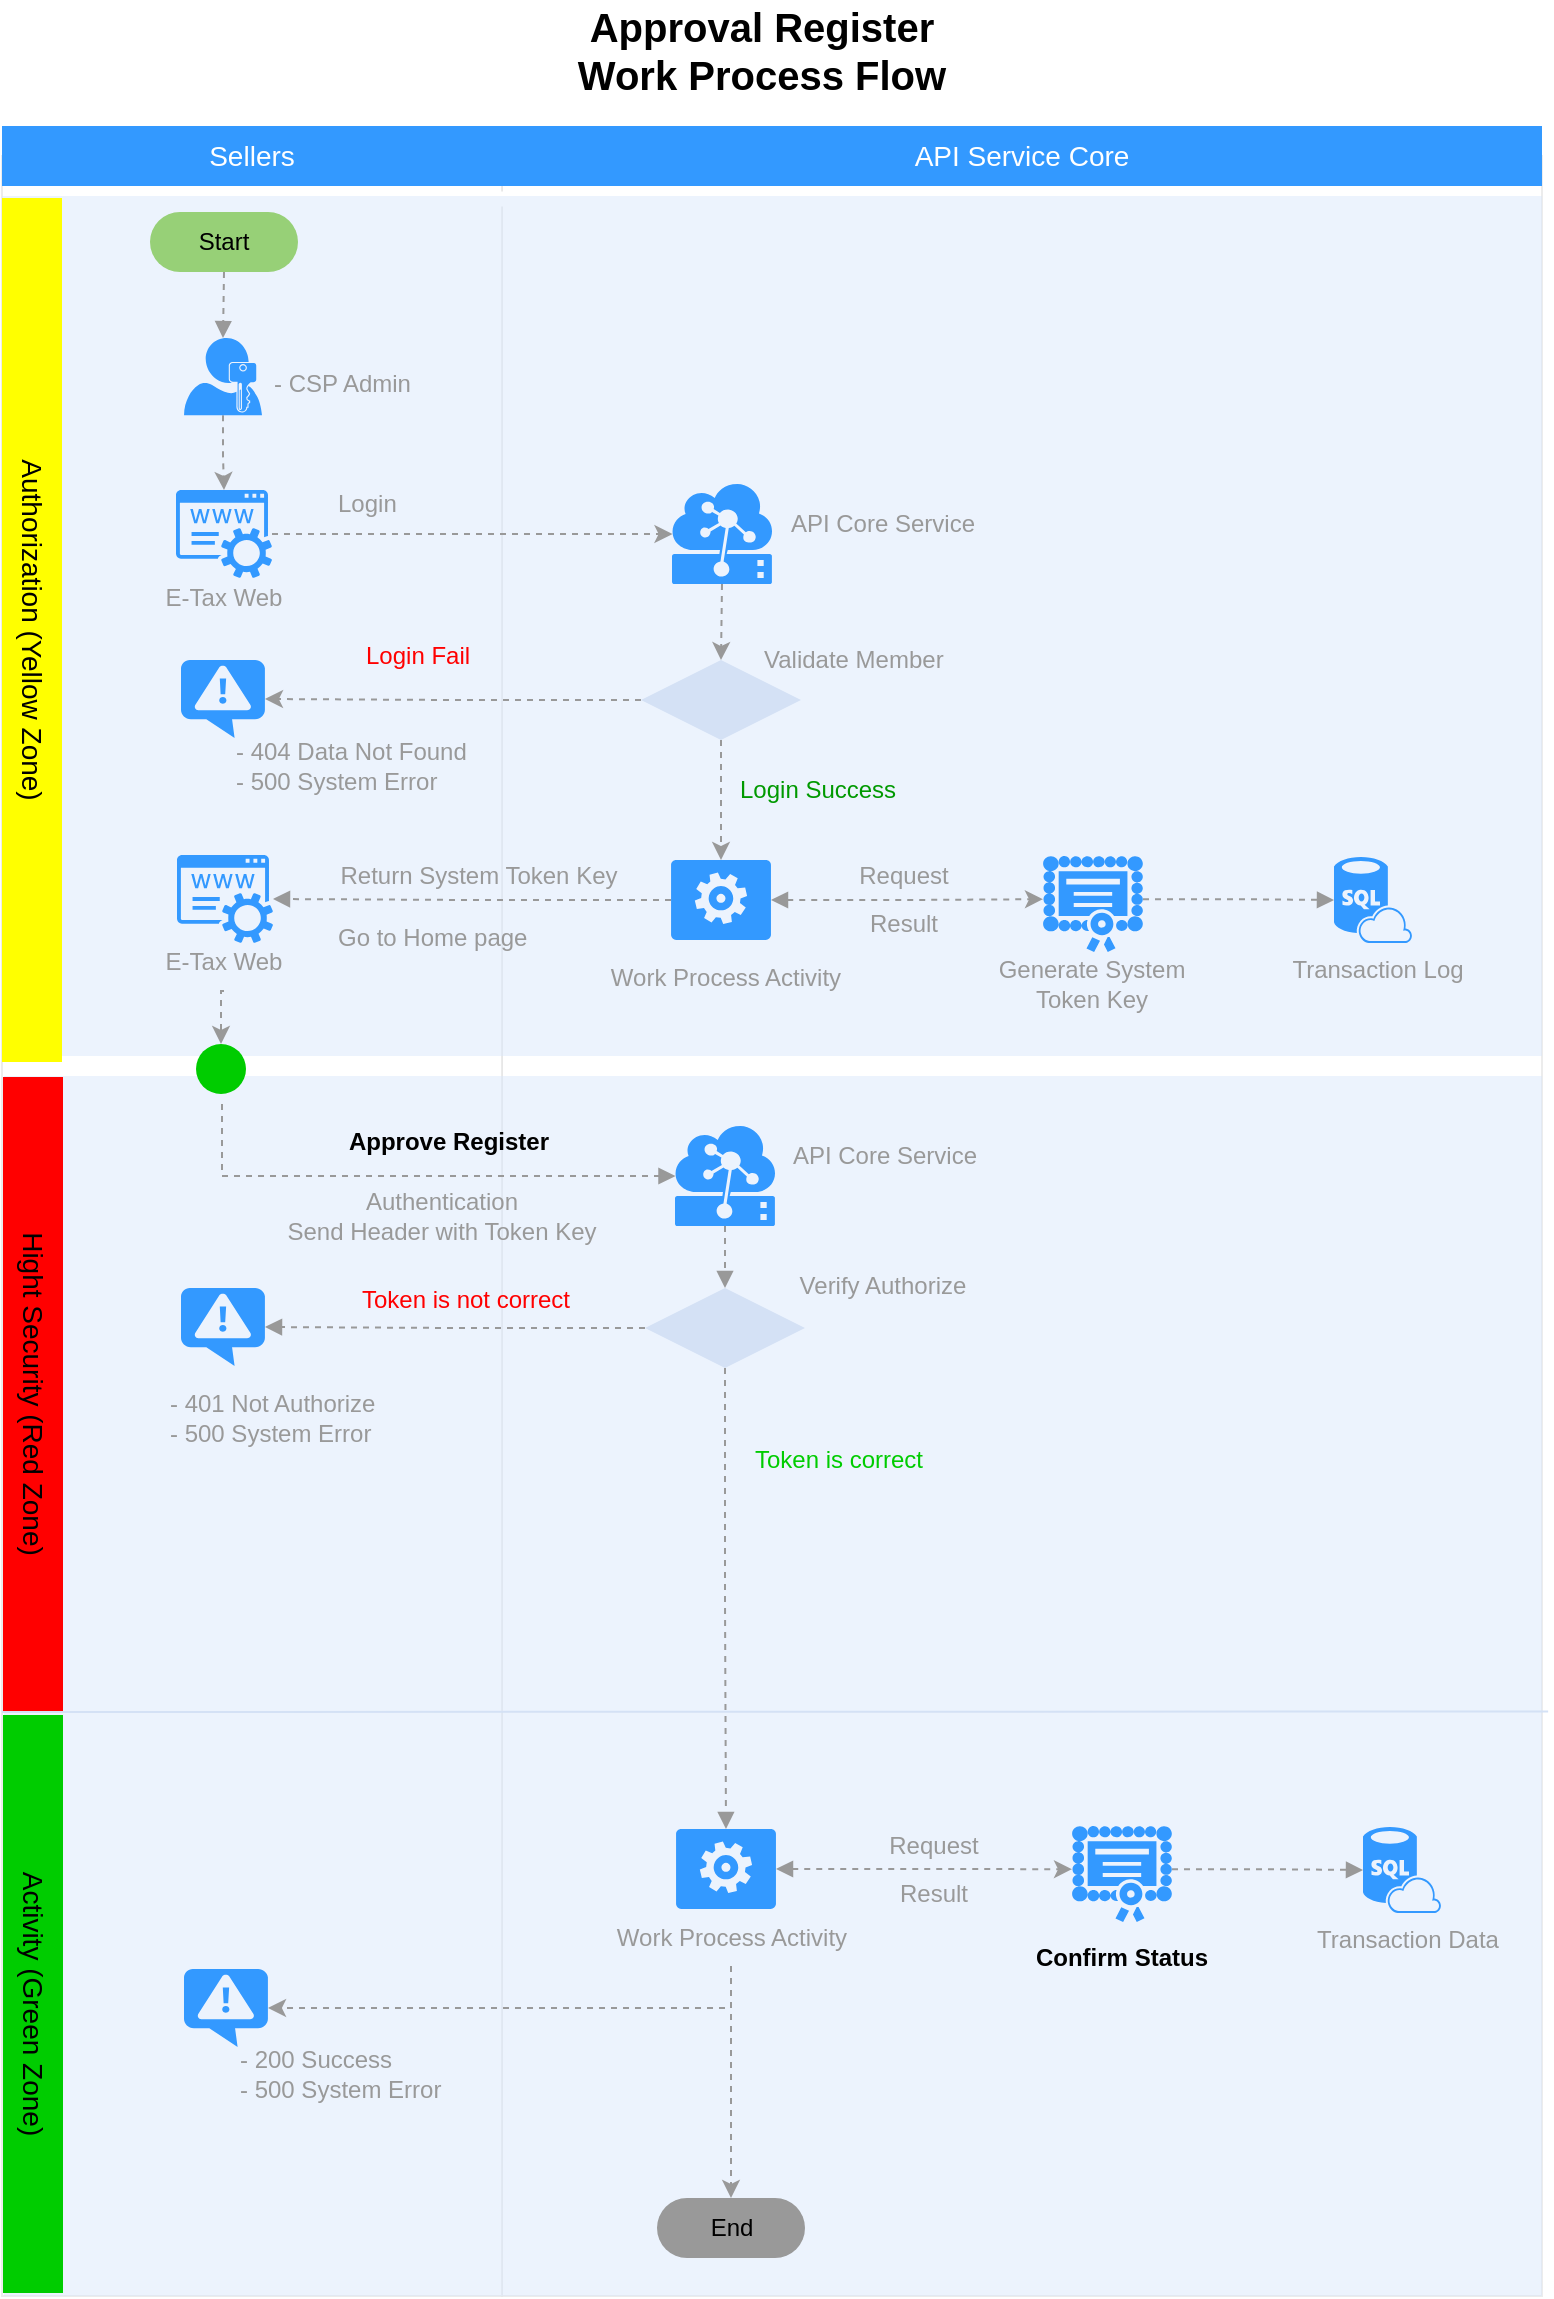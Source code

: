 <mxfile version="10.8.0" type="github"><diagram id="2GbdQti-NEPVruNqLVV-" name="Page-1"><mxGraphModel dx="825" dy="625" grid="1" gridSize="10" guides="1" tooltips="1" connect="1" arrows="1" fold="1" page="1" pageScale="1" pageWidth="827" pageHeight="1169" math="0" shadow="0"><root><mxCell id="0"/><mxCell id="1" parent="0"/><mxCell id="_SCP-fhVFvHD9aOAOrKE-1" value="" style="rounded=1;whiteSpace=wrap;html=1;strokeColor=#E6E6E6;strokeWidth=1;fillColor=#FFFFFF;fontFamily=Helvetica;fontSize=14;fontColor=#FFB366;opacity=75;verticalAlign=top;fontStyle=1;arcSize=0;" parent="1" vertex="1"><mxGeometry x="300" y="90" width="520" height="1070" as="geometry"/></mxCell><mxCell id="_SCP-fhVFvHD9aOAOrKE-2" value="" style="rounded=1;whiteSpace=wrap;html=1;strokeColor=#E6E6E6;strokeWidth=1;fillColor=#FFFFFF;fontFamily=Helvetica;fontSize=14;fontColor=#FFB366;opacity=75;verticalAlign=top;fontStyle=1;arcSize=0;" parent="1" vertex="1"><mxGeometry x="50" y="90" width="250" height="1070" as="geometry"/></mxCell><mxCell id="_SCP-fhVFvHD9aOAOrKE-3" value="" style="shape=mxgraph.arrows.two_way_arrow_horizontal;html=1;verticalLabelPosition=bottom;verticalAlign=top;strokeWidth=2;strokeColor=none;dashed=1;fillColor=#FFFFFF;fontFamily=Verdana;fontSize=12;fontColor=#00BEF2" parent="1" vertex="1"><mxGeometry x="265.5" y="104" width="67" height="15" as="geometry"/></mxCell><mxCell id="_SCP-fhVFvHD9aOAOrKE-4" value="" style="rounded=1;whiteSpace=wrap;html=1;strokeColor=none;strokeWidth=1;fillColor=#dae8fc;fontSize=12;align=center;arcSize=0;opacity=50;" parent="1" vertex="1"><mxGeometry x="51" y="870" width="769" height="290" as="geometry"/></mxCell><mxCell id="_SCP-fhVFvHD9aOAOrKE-5" value="" style="rounded=1;whiteSpace=wrap;html=1;strokeColor=none;strokeWidth=1;fillColor=#dae8fc;fontSize=12;align=center;arcSize=0;opacity=50;" parent="1" vertex="1"><mxGeometry x="51" y="550" width="769" height="320" as="geometry"/></mxCell><mxCell id="_SCP-fhVFvHD9aOAOrKE-6" value="" style="rounded=1;whiteSpace=wrap;html=1;strokeColor=none;strokeWidth=1;fillColor=#dae8fc;fontSize=12;align=center;arcSize=0;opacity=50;" parent="1" vertex="1"><mxGeometry x="50" y="110" width="770" height="430" as="geometry"/></mxCell><mxCell id="_SCP-fhVFvHD9aOAOrKE-7" value="Approval Register&lt;br&gt;Work Process Flow" style="text;html=1;strokeColor=none;fillColor=none;align=center;verticalAlign=middle;whiteSpace=wrap;rounded=0;fontStyle=1;fontSize=20;" parent="1" vertex="1"><mxGeometry x="275" y="12" width="310" height="50" as="geometry"/></mxCell><mxCell id="_SCP-fhVFvHD9aOAOrKE-8" style="edgeStyle=orthogonalEdgeStyle;rounded=0;orthogonalLoop=1;jettySize=auto;html=1;exitX=0.5;exitY=1;exitDx=0;exitDy=0;exitPerimeter=0;entryX=0.5;entryY=0;entryDx=0;entryDy=0;dashed=1;startArrow=none;startFill=0;endArrow=block;endFill=1;strokeColor=#999999;" parent="1" source="_SCP-fhVFvHD9aOAOrKE-9" target="_SCP-fhVFvHD9aOAOrKE-44" edge="1"><mxGeometry relative="1" as="geometry"/></mxCell><mxCell id="_SCP-fhVFvHD9aOAOrKE-9" value="" style="shadow=0;dashed=0;html=1;strokeColor=none;labelPosition=center;verticalLabelPosition=bottom;verticalAlign=top;align=center;shape=mxgraph.mscae.cloud.iot_edge;fillColor=#3399FF;pointerEvents=1;fontSize=12;fontColor=#999999;" parent="1" vertex="1"><mxGeometry x="386.5" y="575" width="50" height="50" as="geometry"/></mxCell><mxCell id="_SCP-fhVFvHD9aOAOrKE-10" value="" style="verticalLabelPosition=bottom;html=1;verticalAlign=top;align=center;strokeColor=none;fillColor=#3399FF;shape=mxgraph.azure.notification_topic;fontSize=12;fontColor=#999999;" parent="1" vertex="1"><mxGeometry x="139.5" y="656" width="42" height="39" as="geometry"/></mxCell><mxCell id="_SCP-fhVFvHD9aOAOrKE-11" value="- 401 Not Authorize&lt;br&gt;- 500 System Error&lt;br&gt;" style="text;html=1;strokeColor=none;fillColor=none;align=left;verticalAlign=middle;whiteSpace=wrap;rounded=0;fontSize=12;fontColor=#999999;" parent="1" vertex="1"><mxGeometry x="132" y="702" width="143" height="38" as="geometry"/></mxCell><mxCell id="_SCP-fhVFvHD9aOAOrKE-12" style="edgeStyle=orthogonalEdgeStyle;rounded=0;orthogonalLoop=1;jettySize=auto;html=1;fontSize=14;strokeColor=#999999;dashed=1;entryX=0.005;entryY=0.5;entryDx=0;entryDy=0;entryPerimeter=0;" parent="1" source="_SCP-fhVFvHD9aOAOrKE-61" target="_SCP-fhVFvHD9aOAOrKE-20" edge="1"><mxGeometry relative="1" as="geometry"><mxPoint x="531" y="306" as="targetPoint"/><mxPoint x="197" y="306" as="sourcePoint"/></mxGeometry></mxCell><mxCell id="_SCP-fhVFvHD9aOAOrKE-13" value="Login" style="text;html=1;strokeColor=none;fillColor=none;align=left;verticalAlign=middle;whiteSpace=wrap;rounded=0;fontSize=12;fontColor=#999999;" parent="1" vertex="1"><mxGeometry x="215.5" y="254" width="59" height="20" as="geometry"/></mxCell><mxCell id="_SCP-fhVFvHD9aOAOrKE-14" style="edgeStyle=orthogonalEdgeStyle;rounded=0;orthogonalLoop=1;jettySize=auto;html=1;exitX=0.5;exitY=1;exitDx=0;exitDy=0;dashed=1;strokeColor=#999999;exitPerimeter=0;" parent="1" source="_SCP-fhVFvHD9aOAOrKE-24" target="_SCP-fhVFvHD9aOAOrKE-61" edge="1"><mxGeometry relative="1" as="geometry"><mxPoint x="161" y="269" as="sourcePoint"/><mxPoint x="161" y="325" as="targetPoint"/></mxGeometry></mxCell><mxCell id="_SCP-fhVFvHD9aOAOrKE-15" value="" style="group" parent="1" vertex="1" connectable="0"><mxGeometry x="685" y="430.5" width="108" height="79" as="geometry"/></mxCell><mxCell id="_SCP-fhVFvHD9aOAOrKE-16" value="" style="group" parent="_SCP-fhVFvHD9aOAOrKE-15" vertex="1" connectable="0"><mxGeometry width="108" height="79" as="geometry"/></mxCell><mxCell id="_SCP-fhVFvHD9aOAOrKE-17" value="Transaction Log" style="text;html=1;strokeColor=none;fillColor=none;align=center;verticalAlign=middle;whiteSpace=wrap;rounded=0;fontSize=12;fontColor=#999999;" parent="_SCP-fhVFvHD9aOAOrKE-16" vertex="1"><mxGeometry x="-1" y="52" width="108" height="29" as="geometry"/></mxCell><mxCell id="_SCP-fhVFvHD9aOAOrKE-18" value="" style="verticalLabelPosition=bottom;html=1;verticalAlign=top;align=center;strokeColor=none;fillColor=#3399FF;shape=mxgraph.azure.sql_database_sql_azure;fontSize=12;fontColor=#999999;" parent="_SCP-fhVFvHD9aOAOrKE-16" vertex="1"><mxGeometry x="31" y="10" width="39" height="43" as="geometry"/></mxCell><mxCell id="_SCP-fhVFvHD9aOAOrKE-19" style="edgeStyle=orthogonalEdgeStyle;rounded=0;orthogonalLoop=1;jettySize=auto;html=1;exitX=0.5;exitY=1;exitDx=0;exitDy=0;exitPerimeter=0;entryX=0.5;entryY=0;entryDx=0;entryDy=0;dashed=1;strokeColor=#999999;" parent="1" source="_SCP-fhVFvHD9aOAOrKE-20" target="_SCP-fhVFvHD9aOAOrKE-65" edge="1"><mxGeometry relative="1" as="geometry"/></mxCell><mxCell id="_SCP-fhVFvHD9aOAOrKE-20" value="" style="shadow=0;dashed=0;html=1;strokeColor=none;labelPosition=center;verticalLabelPosition=bottom;verticalAlign=top;align=center;shape=mxgraph.mscae.cloud.iot_edge;fillColor=#3399FF;pointerEvents=1;fontSize=12;fontColor=#999999;" parent="1" vertex="1"><mxGeometry x="385" y="254" width="50" height="50" as="geometry"/></mxCell><mxCell id="_SCP-fhVFvHD9aOAOrKE-21" value="API Core Service" style="text;html=1;strokeColor=none;fillColor=none;align=center;verticalAlign=middle;whiteSpace=wrap;rounded=0;fontSize=12;fontColor=#999999;" parent="1" vertex="1"><mxGeometry x="440" y="259.5" width="101" height="29" as="geometry"/></mxCell><mxCell id="_SCP-fhVFvHD9aOAOrKE-22" value="" style="group" parent="1" vertex="1" connectable="0"><mxGeometry x="141" y="181" width="162.5" height="50" as="geometry"/></mxCell><mxCell id="_SCP-fhVFvHD9aOAOrKE-23" value="&lt;font color=&quot;#999999&quot; style=&quot;font-size: 12px&quot;&gt;- CSP Admin&lt;br&gt;&lt;br&gt;&lt;/font&gt;" style="text;html=1;strokeColor=none;fillColor=none;align=left;verticalAlign=middle;whiteSpace=wrap;rounded=0;fontSize=12;" parent="_SCP-fhVFvHD9aOAOrKE-22" vertex="1"><mxGeometry x="42.5" y="10" width="120" height="40" as="geometry"/></mxCell><mxCell id="_SCP-fhVFvHD9aOAOrKE-24" value="" style="pointerEvents=1;shadow=0;dashed=0;html=1;strokeColor=none;labelPosition=center;verticalLabelPosition=bottom;verticalAlign=top;align=center;shape=mxgraph.mscae.enterprise.user_permissions;fillColor=#3399FF;fontSize=14;" parent="_SCP-fhVFvHD9aOAOrKE-22" vertex="1"><mxGeometry width="39" height="38.678" as="geometry"/></mxCell><mxCell id="_SCP-fhVFvHD9aOAOrKE-25" value="" style="group" parent="1" vertex="1" connectable="0"><mxGeometry x="331.5" y="443" width="160" height="72" as="geometry"/></mxCell><mxCell id="_SCP-fhVFvHD9aOAOrKE-26" value="" style="verticalLabelPosition=bottom;html=1;verticalAlign=top;align=center;strokeColor=none;fillColor=#3399FF;shape=mxgraph.azure.worker_role;fontSize=12;fontColor=#999999;" parent="_SCP-fhVFvHD9aOAOrKE-25" vertex="1"><mxGeometry x="53" y="-1" width="50" height="40" as="geometry"/></mxCell><mxCell id="_SCP-fhVFvHD9aOAOrKE-27" value="Work Process Activity&lt;br&gt;" style="text;html=1;strokeColor=none;fillColor=none;align=center;verticalAlign=middle;whiteSpace=wrap;rounded=0;fontSize=12;fontColor=#999999;" parent="_SCP-fhVFvHD9aOAOrKE-25" vertex="1"><mxGeometry y="43" width="160" height="29" as="geometry"/></mxCell><mxCell id="_SCP-fhVFvHD9aOAOrKE-28" value="" style="group" parent="1" vertex="1" connectable="0"><mxGeometry x="537.5" y="434.5" width="114" height="81" as="geometry"/></mxCell><mxCell id="_SCP-fhVFvHD9aOAOrKE-29" value="" style="group" parent="_SCP-fhVFvHD9aOAOrKE-28" vertex="1" connectable="0"><mxGeometry width="114" height="81" as="geometry"/></mxCell><mxCell id="_SCP-fhVFvHD9aOAOrKE-30" value="Generate System Token Key&lt;br&gt;" style="text;html=1;strokeColor=none;fillColor=none;align=center;verticalAlign=middle;whiteSpace=wrap;rounded=0;fontSize=12;fontColor=#999999;" parent="_SCP-fhVFvHD9aOAOrKE-29" vertex="1"><mxGeometry y="54" width="114" height="30" as="geometry"/></mxCell><mxCell id="_SCP-fhVFvHD9aOAOrKE-31" value="" style="pointerEvents=1;shadow=0;dashed=0;html=1;strokeColor=none;labelPosition=center;verticalLabelPosition=bottom;verticalAlign=top;align=center;shape=mxgraph.mscae.intune.inventory_license;fillColor=#3399FF;fontSize=14;" parent="_SCP-fhVFvHD9aOAOrKE-28" vertex="1"><mxGeometry x="33" y="5.5" width="50" height="48" as="geometry"/></mxCell><mxCell id="_SCP-fhVFvHD9aOAOrKE-32" style="edgeStyle=orthogonalEdgeStyle;rounded=0;orthogonalLoop=1;jettySize=auto;html=1;exitX=1;exitY=0.5;exitDx=0;exitDy=0;exitPerimeter=0;entryX=0;entryY=0.45;entryDx=0;entryDy=0;entryPerimeter=0;dashed=1;strokeColor=#999999;startArrow=block;startFill=1;" parent="1" source="_SCP-fhVFvHD9aOAOrKE-26" target="_SCP-fhVFvHD9aOAOrKE-31" edge="1"><mxGeometry relative="1" as="geometry"/></mxCell><mxCell id="_SCP-fhVFvHD9aOAOrKE-33" value="Request" style="text;html=1;strokeColor=none;fillColor=none;align=center;verticalAlign=middle;whiteSpace=wrap;rounded=0;fontSize=12;fontColor=#999999;" parent="1" vertex="1"><mxGeometry x="471" y="440" width="60" height="20" as="geometry"/></mxCell><mxCell id="_SCP-fhVFvHD9aOAOrKE-34" value="Result" style="text;html=1;strokeColor=none;fillColor=none;align=center;verticalAlign=middle;whiteSpace=wrap;rounded=0;fontSize=12;fontColor=#999999;" parent="1" vertex="1"><mxGeometry x="471" y="464" width="60" height="20" as="geometry"/></mxCell><mxCell id="_SCP-fhVFvHD9aOAOrKE-35" style="edgeStyle=orthogonalEdgeStyle;rounded=0;orthogonalLoop=1;jettySize=auto;html=1;exitX=0;exitY=0.5;exitDx=0;exitDy=0;exitPerimeter=0;dashed=1;startArrow=none;startFill=0;strokeColor=#999999;endArrow=block;endFill=1;" parent="1" source="_SCP-fhVFvHD9aOAOrKE-26" target="_SCP-fhVFvHD9aOAOrKE-37" edge="1"><mxGeometry relative="1" as="geometry"><mxPoint x="181" y="462" as="targetPoint"/></mxGeometry></mxCell><mxCell id="_SCP-fhVFvHD9aOAOrKE-36" value="" style="group" parent="1" vertex="1" connectable="0"><mxGeometry x="106" y="440.5" width="110" height="74" as="geometry"/></mxCell><mxCell id="_SCP-fhVFvHD9aOAOrKE-37" value="" style="pointerEvents=1;shadow=0;dashed=0;html=1;strokeColor=none;fillColor=#3399FF;labelPosition=center;verticalLabelPosition=bottom;verticalAlign=top;outlineConnect=0;align=center;shape=mxgraph.office.services.registrar_service;" parent="_SCP-fhVFvHD9aOAOrKE-36" vertex="1"><mxGeometry x="31.5" y="-1" width="48" height="44" as="geometry"/></mxCell><mxCell id="_SCP-fhVFvHD9aOAOrKE-38" value="E-Tax Web" style="text;html=1;strokeColor=none;fillColor=none;align=center;verticalAlign=middle;whiteSpace=wrap;rounded=0;fontSize=12;fontColor=#999999;" parent="_SCP-fhVFvHD9aOAOrKE-36" vertex="1"><mxGeometry y="37" width="110" height="30" as="geometry"/></mxCell><mxCell id="_SCP-fhVFvHD9aOAOrKE-39" value="Return System Token Key&lt;br&gt;" style="text;html=1;strokeColor=none;fillColor=none;align=center;verticalAlign=middle;whiteSpace=wrap;rounded=0;fontSize=12;fontColor=#999999;" parent="1" vertex="1"><mxGeometry x="198" y="437.5" width="181" height="24" as="geometry"/></mxCell><mxCell id="_SCP-fhVFvHD9aOAOrKE-40" style="edgeStyle=orthogonalEdgeStyle;rounded=0;orthogonalLoop=1;jettySize=auto;html=1;exitX=0.5;exitY=1;exitDx=0;exitDy=0;entryX=0.005;entryY=0.5;entryDx=0;entryDy=0;dashed=1;startArrow=none;startFill=0;endArrow=block;endFill=1;strokeColor=#999999;entryPerimeter=0;" parent="1" target="_SCP-fhVFvHD9aOAOrKE-9" edge="1"><mxGeometry relative="1" as="geometry"><mxPoint x="378" y="602" as="targetPoint"/><mxPoint x="160" y="564" as="sourcePoint"/><Array as="points"><mxPoint x="160" y="600"/></Array></mxGeometry></mxCell><mxCell id="_SCP-fhVFvHD9aOAOrKE-41" style="edgeStyle=orthogonalEdgeStyle;rounded=0;orthogonalLoop=1;jettySize=auto;html=1;exitX=1;exitY=0.45;exitDx=0;exitDy=0;exitPerimeter=0;entryX=0;entryY=0.5;entryDx=0;entryDy=0;entryPerimeter=0;dashed=1;startArrow=none;startFill=0;endArrow=block;endFill=1;strokeColor=#999999;" parent="1" source="_SCP-fhVFvHD9aOAOrKE-31" target="_SCP-fhVFvHD9aOAOrKE-18" edge="1"><mxGeometry relative="1" as="geometry"/></mxCell><mxCell id="_SCP-fhVFvHD9aOAOrKE-42" style="edgeStyle=orthogonalEdgeStyle;rounded=0;orthogonalLoop=1;jettySize=auto;html=1;exitX=0.5;exitY=1;exitDx=0;exitDy=0;dashed=1;startArrow=none;startFill=0;endArrow=block;endFill=1;strokeColor=#999999;entryX=0.5;entryY=0;entryDx=0;entryDy=0;entryPerimeter=0;" parent="1" source="_SCP-fhVFvHD9aOAOrKE-44" target="_SCP-fhVFvHD9aOAOrKE-80" edge="1"><mxGeometry relative="1" as="geometry"><mxPoint x="412" y="734" as="targetPoint"/></mxGeometry></mxCell><mxCell id="_SCP-fhVFvHD9aOAOrKE-43" style="edgeStyle=orthogonalEdgeStyle;rounded=0;orthogonalLoop=1;jettySize=auto;html=1;exitX=0;exitY=0.5;exitDx=0;exitDy=0;entryX=1;entryY=0.5;entryDx=0;entryDy=0;entryPerimeter=0;dashed=1;startArrow=none;startFill=0;endArrow=block;endFill=1;strokeColor=#999999;" parent="1" source="_SCP-fhVFvHD9aOAOrKE-44" target="_SCP-fhVFvHD9aOAOrKE-10" edge="1"><mxGeometry relative="1" as="geometry"/></mxCell><mxCell id="_SCP-fhVFvHD9aOAOrKE-44" value="" style="rhombus;whiteSpace=wrap;html=1;strokeColor=none;strokeWidth=1;fillColor=#D4E1F5;fontSize=12;fontColor=#999999;align=left;" parent="1" vertex="1"><mxGeometry x="371.5" y="656" width="80" height="40" as="geometry"/></mxCell><mxCell id="_SCP-fhVFvHD9aOAOrKE-45" value="Approve Register&lt;br&gt;" style="text;html=1;strokeColor=none;fillColor=none;align=center;verticalAlign=middle;whiteSpace=wrap;rounded=0;fontSize=12;fontColor=#000000;fontStyle=1" parent="1" vertex="1"><mxGeometry x="167" y="566" width="213" height="34" as="geometry"/></mxCell><mxCell id="_SCP-fhVFvHD9aOAOrKE-46" value="API Core Service" style="text;html=1;strokeColor=none;fillColor=none;align=center;verticalAlign=middle;whiteSpace=wrap;rounded=0;fontSize=12;fontColor=#999999;" parent="1" vertex="1"><mxGeometry x="441" y="575.5" width="101" height="29" as="geometry"/></mxCell><mxCell id="_SCP-fhVFvHD9aOAOrKE-47" value="Token is correct" style="text;html=1;strokeColor=none;fillColor=none;align=center;verticalAlign=middle;whiteSpace=wrap;rounded=0;fontSize=12;fontColor=#00CC00;" parent="1" vertex="1"><mxGeometry x="418" y="727.5" width="101" height="29" as="geometry"/></mxCell><mxCell id="_SCP-fhVFvHD9aOAOrKE-48" value="Verify Authorize" style="text;html=1;strokeColor=none;fillColor=none;align=center;verticalAlign=middle;whiteSpace=wrap;rounded=0;fontSize=12;fontColor=#999999;" parent="1" vertex="1"><mxGeometry x="431" y="640" width="119" height="29" as="geometry"/></mxCell><mxCell id="_SCP-fhVFvHD9aOAOrKE-49" value="Token is not correct" style="text;html=1;strokeColor=none;fillColor=none;align=center;verticalAlign=middle;whiteSpace=wrap;rounded=0;fontSize=12;fontColor=#FF0000;" parent="1" vertex="1"><mxGeometry x="220" y="647" width="124" height="29" as="geometry"/></mxCell><mxCell id="_SCP-fhVFvHD9aOAOrKE-54" value="End" style="rounded=1;whiteSpace=wrap;html=1;fontColor=#000000;align=center;arcSize=50;labelBackgroundColor=none;fillColor=#999999;strokeColor=none;" parent="1" vertex="1"><mxGeometry x="377.5" y="1111" width="74" height="30" as="geometry"/></mxCell><mxCell id="_SCP-fhVFvHD9aOAOrKE-55" style="edgeStyle=orthogonalEdgeStyle;rounded=0;orthogonalLoop=1;jettySize=auto;html=1;exitX=0.5;exitY=1;exitDx=0;exitDy=0;entryX=0.5;entryY=0;entryDx=0;entryDy=0;entryPerimeter=0;dashed=1;startArrow=none;startFill=0;endArrow=block;endFill=1;strokeColor=#999999;fontColor=#000000;" parent="1" source="_SCP-fhVFvHD9aOAOrKE-56" target="_SCP-fhVFvHD9aOAOrKE-24" edge="1"><mxGeometry relative="1" as="geometry"/></mxCell><mxCell id="_SCP-fhVFvHD9aOAOrKE-56" value="Start" style="rounded=1;whiteSpace=wrap;html=1;fontColor=#000000;align=center;arcSize=50;labelBackgroundColor=none;fillColor=#97D077;strokeColor=none;" parent="1" vertex="1"><mxGeometry x="124" y="118" width="74" height="30" as="geometry"/></mxCell><mxCell id="_SCP-fhVFvHD9aOAOrKE-57" value="Login Success&lt;br&gt;" style="text;html=1;strokeColor=none;fillColor=none;align=left;verticalAlign=middle;whiteSpace=wrap;rounded=0;fontSize=12;fontColor=#009900;" parent="1" vertex="1"><mxGeometry x="417" y="390" width="102" height="34" as="geometry"/></mxCell><mxCell id="_SCP-fhVFvHD9aOAOrKE-59" value="Hight Security (Red Zone)" style="whiteSpace=wrap;html=1;dashed=1;strokeColor=none;strokeWidth=2;fillColor=#FF0000;fontFamily=Helvetica;fontSize=14;fontColor=#000000;fontStyle=0;rotation=90;" parent="1" vertex="1"><mxGeometry x="-93" y="694" width="317" height="30" as="geometry"/></mxCell><mxCell id="_SCP-fhVFvHD9aOAOrKE-60" value="" style="group" parent="1" vertex="1" connectable="0"><mxGeometry x="105.5" y="257" width="110" height="69" as="geometry"/></mxCell><mxCell id="_SCP-fhVFvHD9aOAOrKE-61" value="" style="pointerEvents=1;shadow=0;dashed=0;html=1;strokeColor=none;fillColor=#3399FF;labelPosition=center;verticalLabelPosition=bottom;verticalAlign=top;outlineConnect=0;align=center;shape=mxgraph.office.services.registrar_service;" parent="_SCP-fhVFvHD9aOAOrKE-60" vertex="1"><mxGeometry x="31.5" width="48" height="44" as="geometry"/></mxCell><mxCell id="_SCP-fhVFvHD9aOAOrKE-62" value="E-Tax Web" style="text;html=1;strokeColor=none;fillColor=none;align=center;verticalAlign=middle;whiteSpace=wrap;rounded=0;fontSize=12;fontColor=#999999;" parent="_SCP-fhVFvHD9aOAOrKE-60" vertex="1"><mxGeometry y="39" width="110" height="30" as="geometry"/></mxCell><mxCell id="_SCP-fhVFvHD9aOAOrKE-63" style="edgeStyle=orthogonalEdgeStyle;rounded=0;orthogonalLoop=1;jettySize=auto;html=1;exitX=0.5;exitY=1;exitDx=0;exitDy=0;entryX=0.5;entryY=0;entryDx=0;entryDy=0;entryPerimeter=0;dashed=1;strokeColor=#999999;fontColor=#00CC00;" parent="1" source="_SCP-fhVFvHD9aOAOrKE-65" target="_SCP-fhVFvHD9aOAOrKE-26" edge="1"><mxGeometry relative="1" as="geometry"/></mxCell><mxCell id="_SCP-fhVFvHD9aOAOrKE-64" style="edgeStyle=orthogonalEdgeStyle;rounded=0;orthogonalLoop=1;jettySize=auto;html=1;exitX=0;exitY=0.5;exitDx=0;exitDy=0;entryX=1;entryY=0.5;entryDx=0;entryDy=0;entryPerimeter=0;dashed=1;strokeColor=#999999;fontColor=#00CC00;" parent="1" source="_SCP-fhVFvHD9aOAOrKE-65" target="_SCP-fhVFvHD9aOAOrKE-66" edge="1"><mxGeometry relative="1" as="geometry"/></mxCell><mxCell id="_SCP-fhVFvHD9aOAOrKE-65" value="" style="rhombus;whiteSpace=wrap;html=1;strokeColor=none;strokeWidth=1;fillColor=#D4E1F5;fontSize=12;fontColor=#999999;align=left;" parent="1" vertex="1"><mxGeometry x="369.5" y="342" width="80" height="40" as="geometry"/></mxCell><mxCell id="_SCP-fhVFvHD9aOAOrKE-66" value="" style="verticalLabelPosition=bottom;html=1;verticalAlign=top;align=center;strokeColor=none;fillColor=#3399FF;shape=mxgraph.azure.notification_topic;fontSize=12;fontColor=#999999;" parent="1" vertex="1"><mxGeometry x="139.5" y="342" width="42" height="39" as="geometry"/></mxCell><mxCell id="_SCP-fhVFvHD9aOAOrKE-67" value="- 404 Data Not Found&lt;br&gt;- 500 System Error&lt;br&gt;" style="text;html=1;strokeColor=none;fillColor=none;align=left;verticalAlign=middle;whiteSpace=wrap;rounded=0;fontSize=12;fontColor=#999999;" parent="1" vertex="1"><mxGeometry x="165" y="377" width="143" height="35" as="geometry"/></mxCell><mxCell id="_SCP-fhVFvHD9aOAOrKE-68" value="Validate Member&lt;br&gt;" style="text;html=1;strokeColor=none;fillColor=none;align=left;verticalAlign=middle;whiteSpace=wrap;rounded=0;fontSize=12;fontColor=#999999;" parent="1" vertex="1"><mxGeometry x="429" y="325" width="102" height="34" as="geometry"/></mxCell><mxCell id="_SCP-fhVFvHD9aOAOrKE-69" value="" style="ellipse;whiteSpace=wrap;html=1;aspect=fixed;fillColor=#00CC00;fontColor=#000000;align=center;strokeColor=none;" parent="1" vertex="1"><mxGeometry x="147" y="534" width="25" height="25" as="geometry"/></mxCell><mxCell id="_SCP-fhVFvHD9aOAOrKE-70" style="edgeStyle=orthogonalEdgeStyle;rounded=0;orthogonalLoop=1;jettySize=auto;html=1;exitX=0.5;exitY=1;exitDx=0;exitDy=0;entryX=0.5;entryY=0;entryDx=0;entryDy=0;dashed=1;strokeColor=#999999;fontColor=#000000;" parent="1" source="_SCP-fhVFvHD9aOAOrKE-38" target="_SCP-fhVFvHD9aOAOrKE-69" edge="1"><mxGeometry relative="1" as="geometry"><mxPoint x="160" y="528" as="targetPoint"/></mxGeometry></mxCell><mxCell id="_SCP-fhVFvHD9aOAOrKE-71" value="Activity (Green Zone)" style="whiteSpace=wrap;html=1;dashed=1;strokeColor=none;strokeWidth=2;fillColor=#00CC00;fontFamily=Helvetica;fontSize=14;fontColor=#000000;fontStyle=0;rotation=90;" parent="1" vertex="1"><mxGeometry x="-79" y="999" width="289" height="30" as="geometry"/></mxCell><mxCell id="_SCP-fhVFvHD9aOAOrKE-72" value="Sellers" style="whiteSpace=wrap;html=1;dashed=1;strokeColor=none;strokeWidth=2;fillColor=#3399FF;fontFamily=Helvetica;fontSize=14;fontColor=#FFFFFF;fontStyle=0" parent="1" vertex="1"><mxGeometry x="50" y="75" width="250" height="30" as="geometry"/></mxCell><mxCell id="_SCP-fhVFvHD9aOAOrKE-73" value="API Service Core" style="whiteSpace=wrap;html=1;dashed=1;strokeColor=none;strokeWidth=2;fillColor=#3399FF;fontFamily=Helvetica;fontSize=14;fontColor=#FFFFFF;fontStyle=0" parent="1" vertex="1"><mxGeometry x="300" y="75" width="520" height="30" as="geometry"/></mxCell><mxCell id="_SCP-fhVFvHD9aOAOrKE-74" value="Authorization (Yellow Zone)" style="whiteSpace=wrap;html=1;dashed=1;strokeColor=none;strokeWidth=2;fillColor=#FFFF00;fontFamily=Helvetica;fontSize=14;fontColor=#000000;fontStyle=0;rotation=90;" parent="1" vertex="1"><mxGeometry x="-151" y="312" width="432" height="30" as="geometry"/></mxCell><mxCell id="_SCP-fhVFvHD9aOAOrKE-75" value="Login Fail&lt;br&gt;" style="text;html=1;strokeColor=none;fillColor=none;align=left;verticalAlign=middle;whiteSpace=wrap;rounded=0;fontSize=12;fontColor=#FF0000;" parent="1" vertex="1"><mxGeometry x="229.5" y="323" width="102" height="34" as="geometry"/></mxCell><mxCell id="_SCP-fhVFvHD9aOAOrKE-79" value="" style="group" parent="1" vertex="1" connectable="0"><mxGeometry x="334" y="926.5" width="160" height="72" as="geometry"/></mxCell><mxCell id="_SCP-fhVFvHD9aOAOrKE-80" value="" style="verticalLabelPosition=bottom;html=1;verticalAlign=top;align=center;strokeColor=none;fillColor=#3399FF;shape=mxgraph.azure.worker_role;fontSize=12;fontColor=#999999;" parent="_SCP-fhVFvHD9aOAOrKE-79" vertex="1"><mxGeometry x="53" width="50" height="40" as="geometry"/></mxCell><mxCell id="_SCP-fhVFvHD9aOAOrKE-81" value="" style="group" parent="1" vertex="1" connectable="0"><mxGeometry x="554.5" y="1054" width="108" height="79" as="geometry"/></mxCell><mxCell id="_SCP-fhVFvHD9aOAOrKE-83" style="edgeStyle=orthogonalEdgeStyle;rounded=0;orthogonalLoop=1;jettySize=auto;html=1;exitX=0.5;exitY=1;exitDx=0;exitDy=0;entryX=1;entryY=0.5;entryDx=0;entryDy=0;entryPerimeter=0;dashed=1;strokeColor=#999999;fontColor=#00CC00;" parent="1" source="_SCP-fhVFvHD9aOAOrKE-85" target="_SCP-fhVFvHD9aOAOrKE-94" edge="1"><mxGeometry relative="1" as="geometry"/></mxCell><mxCell id="_SCP-fhVFvHD9aOAOrKE-84" style="edgeStyle=orthogonalEdgeStyle;rounded=0;orthogonalLoop=1;jettySize=auto;html=1;exitX=0.5;exitY=1;exitDx=0;exitDy=0;dashed=1;strokeColor=#999999;fontColor=#009900;" parent="1" source="_SCP-fhVFvHD9aOAOrKE-85" target="_SCP-fhVFvHD9aOAOrKE-54" edge="1"><mxGeometry relative="1" as="geometry"><mxPoint x="415" y="1056" as="targetPoint"/></mxGeometry></mxCell><mxCell id="_SCP-fhVFvHD9aOAOrKE-85" value="Work Process Activity&lt;br&gt;" style="text;html=1;strokeColor=none;fillColor=none;align=center;verticalAlign=middle;whiteSpace=wrap;rounded=0;fontSize=12;fontColor=#999999;" parent="1" vertex="1"><mxGeometry x="334.5" y="966" width="160" height="29" as="geometry"/></mxCell><mxCell id="_SCP-fhVFvHD9aOAOrKE-86" value="Transaction Data" style="text;html=1;strokeColor=none;fillColor=none;align=center;verticalAlign=middle;whiteSpace=wrap;rounded=0;fontSize=12;fontColor=#999999;" parent="1" vertex="1"><mxGeometry x="698.5" y="967.5" width="108" height="29" as="geometry"/></mxCell><mxCell id="_SCP-fhVFvHD9aOAOrKE-87" value="" style="verticalLabelPosition=bottom;html=1;verticalAlign=top;align=center;strokeColor=none;fillColor=#3399FF;shape=mxgraph.azure.sql_database_sql_azure;fontSize=12;fontColor=#999999;" parent="1" vertex="1"><mxGeometry x="730.5" y="925.5" width="39" height="43" as="geometry"/></mxCell><mxCell id="_SCP-fhVFvHD9aOAOrKE-88" value="Confirm Status&lt;br&gt;" style="text;html=1;strokeColor=none;fillColor=none;align=center;verticalAlign=middle;whiteSpace=wrap;rounded=0;fontSize=12;fontColor=#000000;fontStyle=1" parent="1" vertex="1"><mxGeometry x="552.5" y="973" width="114" height="36" as="geometry"/></mxCell><mxCell id="_SCP-fhVFvHD9aOAOrKE-89" value="" style="pointerEvents=1;shadow=0;dashed=0;html=1;strokeColor=none;labelPosition=center;verticalLabelPosition=bottom;verticalAlign=top;align=center;shape=mxgraph.mscae.intune.inventory_license;fillColor=#3399FF;fontSize=14;" parent="1" vertex="1"><mxGeometry x="585" y="925" width="50" height="48" as="geometry"/></mxCell><mxCell id="_SCP-fhVFvHD9aOAOrKE-90" style="edgeStyle=orthogonalEdgeStyle;rounded=0;orthogonalLoop=1;jettySize=auto;html=1;exitX=1;exitY=0.5;exitDx=0;exitDy=0;exitPerimeter=0;entryX=0;entryY=0.45;entryDx=0;entryDy=0;entryPerimeter=0;dashed=1;strokeColor=#999999;startArrow=block;startFill=1;" parent="1" source="_SCP-fhVFvHD9aOAOrKE-80" target="_SCP-fhVFvHD9aOAOrKE-89" edge="1"><mxGeometry relative="1" as="geometry"><mxPoint x="449.5" y="946" as="sourcePoint"/></mxGeometry></mxCell><mxCell id="_SCP-fhVFvHD9aOAOrKE-91" value="Request" style="text;html=1;strokeColor=none;fillColor=none;align=center;verticalAlign=middle;whiteSpace=wrap;rounded=0;fontSize=12;fontColor=#999999;" parent="1" vertex="1"><mxGeometry x="485.5" y="925" width="60" height="20" as="geometry"/></mxCell><mxCell id="_SCP-fhVFvHD9aOAOrKE-92" value="Result" style="text;html=1;strokeColor=none;fillColor=none;align=center;verticalAlign=middle;whiteSpace=wrap;rounded=0;fontSize=12;fontColor=#999999;" parent="1" vertex="1"><mxGeometry x="485.5" y="949" width="60" height="20" as="geometry"/></mxCell><mxCell id="_SCP-fhVFvHD9aOAOrKE-93" style="edgeStyle=orthogonalEdgeStyle;rounded=0;orthogonalLoop=1;jettySize=auto;html=1;exitX=1;exitY=0.45;exitDx=0;exitDy=0;exitPerimeter=0;entryX=0;entryY=0.5;entryDx=0;entryDy=0;entryPerimeter=0;dashed=1;startArrow=none;startFill=0;endArrow=block;endFill=1;strokeColor=#999999;" parent="1" source="_SCP-fhVFvHD9aOAOrKE-89" target="_SCP-fhVFvHD9aOAOrKE-87" edge="1"><mxGeometry relative="1" as="geometry"/></mxCell><mxCell id="_SCP-fhVFvHD9aOAOrKE-94" value="" style="verticalLabelPosition=bottom;html=1;verticalAlign=top;align=center;strokeColor=none;fillColor=#3399FF;shape=mxgraph.azure.notification_topic;fontSize=12;fontColor=#999999;" parent="1" vertex="1"><mxGeometry x="141" y="996.5" width="42" height="39" as="geometry"/></mxCell><mxCell id="_SCP-fhVFvHD9aOAOrKE-95" value="- 200 Success&lt;br&gt;- 500 System Error&lt;br&gt;" style="text;html=1;strokeColor=none;fillColor=none;align=left;verticalAlign=middle;whiteSpace=wrap;rounded=0;fontSize=12;fontColor=#999999;" parent="1" vertex="1"><mxGeometry x="166.5" y="1031.5" width="143" height="35" as="geometry"/></mxCell><mxCell id="_SCP-fhVFvHD9aOAOrKE-103" value="Authentication&lt;br&gt;Send Header with Token Key" style="text;html=1;strokeColor=none;fillColor=none;align=center;verticalAlign=middle;whiteSpace=wrap;rounded=0;fontSize=12;fontColor=#999999;" parent="1" vertex="1"><mxGeometry x="180" y="600" width="180" height="40" as="geometry"/></mxCell><mxCell id="_SCP-fhVFvHD9aOAOrKE-106" value="" style="endArrow=none;html=1;strokeColor=#D4E1F5;fontColor=#000000;entryX=1.004;entryY=0.993;entryDx=0;entryDy=0;entryPerimeter=0;" parent="1" edge="1" target="_SCP-fhVFvHD9aOAOrKE-5"><mxGeometry width="50" height="50" relative="1" as="geometry"><mxPoint x="50" y="868" as="sourcePoint"/><mxPoint x="810" y="868" as="targetPoint"/></mxGeometry></mxCell><mxCell id="78nb_FY7WbKVLrgIVHZ5-1" value="Go to Home page" style="text;html=1;strokeColor=none;fillColor=none;align=left;verticalAlign=middle;whiteSpace=wrap;rounded=0;fontSize=12;fontColor=#999999;" vertex="1" parent="1"><mxGeometry x="215.5" y="466.5" width="124" height="29" as="geometry"/></mxCell></root></mxGraphModel></diagram></mxfile>